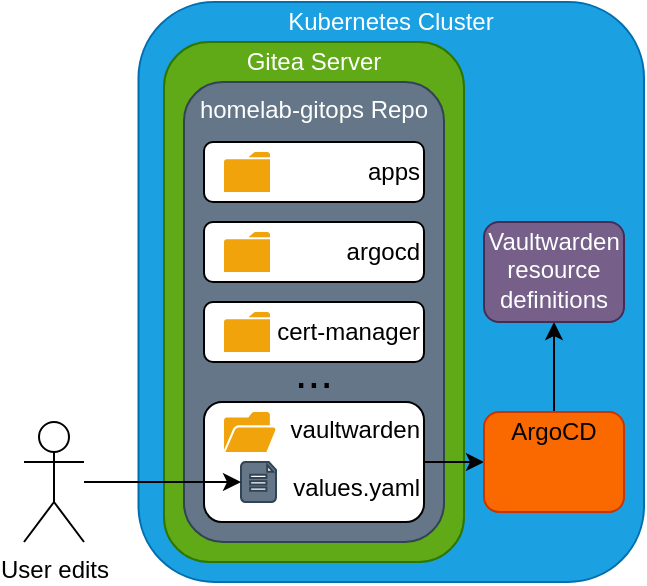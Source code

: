 <mxfile>
    <diagram id="gSqIdxtODcu9TYRzWTC7" name="Page-1">
        <mxGraphModel dx="853" dy="542" grid="1" gridSize="10" guides="1" tooltips="1" connect="1" arrows="1" fold="1" page="1" pageScale="1" pageWidth="850" pageHeight="1100" math="0" shadow="0">
            <root>
                <mxCell id="0"/>
                <mxCell id="1" parent="0"/>
                <mxCell id="25" value="Kubernetes Cluster" style="rounded=1;whiteSpace=wrap;html=1;fillColor=#1ba1e2;fontColor=#ffffff;strokeColor=#006EAF;verticalAlign=top;spacing=-2;" vertex="1" parent="1">
                    <mxGeometry x="137.25" y="90" width="252.75" height="290" as="geometry"/>
                </mxCell>
                <mxCell id="9" value="Gitea Server" style="rounded=1;whiteSpace=wrap;html=1;fillColor=#60a917;fontColor=#ffffff;strokeColor=#2D7600;verticalAlign=top;spacing=-2;" vertex="1" parent="1">
                    <mxGeometry x="150" y="110" width="150" height="260" as="geometry"/>
                </mxCell>
                <mxCell id="2" value="homelab-gitops Repo" style="rounded=1;whiteSpace=wrap;html=1;fillColor=#647687;fontColor=#ffffff;strokeColor=#314354;verticalAlign=top;" vertex="1" parent="1">
                    <mxGeometry x="160" y="130" width="130" height="230" as="geometry"/>
                </mxCell>
                <mxCell id="17" value="" style="group" vertex="1" connectable="0" parent="1">
                    <mxGeometry x="170" y="160" width="110" height="30" as="geometry"/>
                </mxCell>
                <mxCell id="3" value="apps" style="rounded=1;whiteSpace=wrap;html=1;align=right;" vertex="1" parent="17">
                    <mxGeometry width="110" height="30" as="geometry"/>
                </mxCell>
                <mxCell id="12" value="" style="sketch=0;pointerEvents=1;shadow=0;dashed=0;html=1;strokeColor=none;fillColor=light-dark(#F0A30A,#FFFF00);labelPosition=center;verticalLabelPosition=bottom;verticalAlign=top;outlineConnect=0;align=center;shape=mxgraph.office.concepts.folder;fontColor=#000000;" vertex="1" parent="17">
                    <mxGeometry x="10" y="5" width="23" height="20" as="geometry"/>
                </mxCell>
                <mxCell id="18" value="" style="group" vertex="1" connectable="0" parent="1">
                    <mxGeometry x="170" y="240" width="110" height="30" as="geometry"/>
                </mxCell>
                <mxCell id="19" value="cert-manager" style="rounded=1;whiteSpace=wrap;html=1;align=right;" vertex="1" parent="18">
                    <mxGeometry width="110" height="30" as="geometry"/>
                </mxCell>
                <mxCell id="20" value="" style="sketch=0;pointerEvents=1;shadow=0;dashed=0;html=1;strokeColor=none;fillColor=light-dark(#F0A30A,#FFFF00);labelPosition=center;verticalLabelPosition=bottom;verticalAlign=top;outlineConnect=0;align=center;shape=mxgraph.office.concepts.folder;fontColor=#000000;" vertex="1" parent="18">
                    <mxGeometry x="10" y="5" width="23" height="20" as="geometry"/>
                </mxCell>
                <mxCell id="24" value="..." style="text;html=1;align=center;verticalAlign=middle;whiteSpace=wrap;rounded=0;fontColor=light-dark(#000000,#000000);fontSize=23;" vertex="1" parent="1">
                    <mxGeometry x="195" y="270" width="60" height="10" as="geometry"/>
                </mxCell>
                <mxCell id="37" style="edgeStyle=none;html=1;exitX=1;exitY=0.5;exitDx=0;exitDy=0;entryX=0;entryY=0.5;entryDx=0;entryDy=0;strokeColor=light-dark(#000000,#CC0000);" edge="1" parent="1" source="26" target="36">
                    <mxGeometry relative="1" as="geometry"/>
                </mxCell>
                <mxCell id="26" value="vaultwarden&lt;br&gt;&lt;br&gt;&lt;font style=&quot;color: light-dark(rgb(0, 0, 0), rgb(204, 0, 0));&quot;&gt;values.yaml&lt;/font&gt;" style="rounded=1;whiteSpace=wrap;html=1;align=right;verticalAlign=top;" vertex="1" parent="1">
                    <mxGeometry x="170" y="290" width="110" height="60" as="geometry"/>
                </mxCell>
                <mxCell id="27" value="" style="sketch=0;pointerEvents=1;shadow=0;dashed=0;html=1;strokeColor=none;fillColor=light-dark(#F0A30A,#FFFF00);labelPosition=center;verticalLabelPosition=bottom;verticalAlign=top;outlineConnect=0;align=center;shape=mxgraph.office.concepts.folder_open;fontFamily=Helvetica;fontSize=12;fontColor=#000000;" vertex="1" parent="1">
                    <mxGeometry x="180" y="295" width="26" height="20" as="geometry"/>
                </mxCell>
                <mxCell id="28" value="" style="verticalLabelPosition=bottom;html=1;verticalAlign=top;align=center;strokeColor=#314354;fillColor=#647687;shape=mxgraph.azure.file_2;pointerEvents=1;shadow=0;dashed=0;sketch=0;fontFamily=Helvetica;fontSize=12;fontColor=#ffffff;" vertex="1" parent="1">
                    <mxGeometry x="188.5" y="320" width="17.5" height="20" as="geometry"/>
                </mxCell>
                <mxCell id="29" value="" style="group" vertex="1" connectable="0" parent="1">
                    <mxGeometry x="170" y="200" width="110" height="30" as="geometry"/>
                </mxCell>
                <mxCell id="30" value="argocd" style="rounded=1;whiteSpace=wrap;html=1;align=right;" vertex="1" parent="29">
                    <mxGeometry width="110" height="30" as="geometry"/>
                </mxCell>
                <mxCell id="31" value="" style="sketch=0;pointerEvents=1;shadow=0;dashed=0;html=1;strokeColor=none;fillColor=light-dark(#F0A30A,#FFFF00);labelPosition=center;verticalLabelPosition=bottom;verticalAlign=top;outlineConnect=0;align=center;shape=mxgraph.office.concepts.folder;fontColor=#000000;" vertex="1" parent="29">
                    <mxGeometry x="10" y="5" width="23" height="20" as="geometry"/>
                </mxCell>
                <mxCell id="32" value="User edits" style="shape=umlActor;verticalLabelPosition=bottom;verticalAlign=top;html=1;outlineConnect=0;" vertex="1" parent="1">
                    <mxGeometry x="80" y="300" width="30" height="60" as="geometry"/>
                </mxCell>
                <mxCell id="33" style="edgeStyle=none;html=1;entryX=0;entryY=0.5;entryDx=0;entryDy=0;entryPerimeter=0;strokeColor=light-dark(#000000,#CC0000);" edge="1" parent="1" target="28">
                    <mxGeometry relative="1" as="geometry">
                        <mxPoint x="110" y="330" as="sourcePoint"/>
                    </mxGeometry>
                </mxCell>
                <mxCell id="39" style="edgeStyle=none;html=1;exitX=0.5;exitY=0;exitDx=0;exitDy=0;entryX=0.5;entryY=1;entryDx=0;entryDy=0;strokeColor=light-dark(#000000,#CC0000);" edge="1" parent="1" source="36" target="38">
                    <mxGeometry relative="1" as="geometry"/>
                </mxCell>
                <mxCell id="36" value="ArgoCD" style="rounded=1;whiteSpace=wrap;html=1;fillColor=#fa6800;fontColor=#000000;strokeColor=#C73500;verticalAlign=top;spacing=-2;" vertex="1" parent="1">
                    <mxGeometry x="310" y="295" width="70" height="50" as="geometry"/>
                </mxCell>
                <mxCell id="38" value="Vaultwarden&lt;br&gt;resource definitions" style="rounded=1;whiteSpace=wrap;html=1;fillColor=#76608a;fontColor=#ffffff;strokeColor=#432D57;verticalAlign=top;spacing=-2;" vertex="1" parent="1">
                    <mxGeometry x="310" y="200" width="70" height="50" as="geometry"/>
                </mxCell>
            </root>
        </mxGraphModel>
    </diagram>
</mxfile>